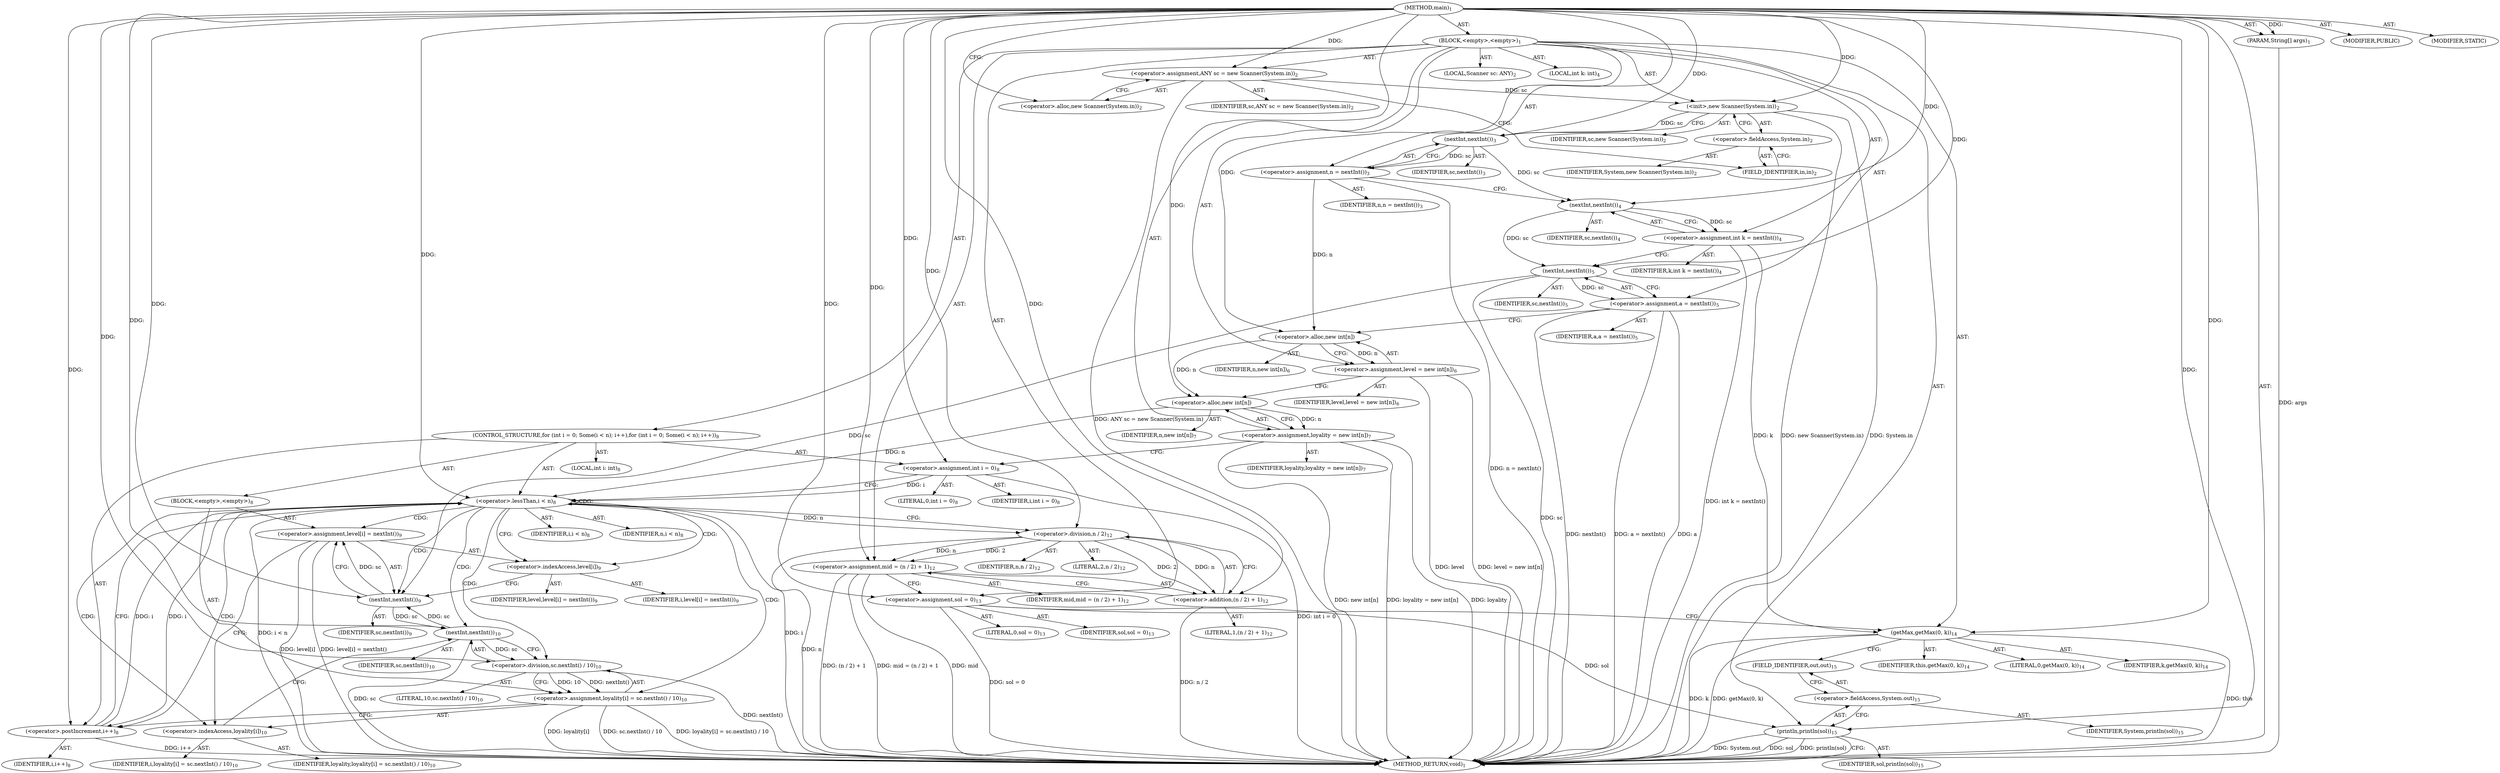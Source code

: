 digraph "main" {  
"19" [label = <(METHOD,main)<SUB>1</SUB>> ]
"20" [label = <(PARAM,String[] args)<SUB>1</SUB>> ]
"21" [label = <(BLOCK,&lt;empty&gt;,&lt;empty&gt;)<SUB>1</SUB>> ]
"4" [label = <(LOCAL,Scanner sc: ANY)<SUB>2</SUB>> ]
"22" [label = <(&lt;operator&gt;.assignment,ANY sc = new Scanner(System.in))<SUB>2</SUB>> ]
"23" [label = <(IDENTIFIER,sc,ANY sc = new Scanner(System.in))<SUB>2</SUB>> ]
"24" [label = <(&lt;operator&gt;.alloc,new Scanner(System.in))<SUB>2</SUB>> ]
"25" [label = <(&lt;init&gt;,new Scanner(System.in))<SUB>2</SUB>> ]
"3" [label = <(IDENTIFIER,sc,new Scanner(System.in))<SUB>2</SUB>> ]
"26" [label = <(&lt;operator&gt;.fieldAccess,System.in)<SUB>2</SUB>> ]
"27" [label = <(IDENTIFIER,System,new Scanner(System.in))<SUB>2</SUB>> ]
"28" [label = <(FIELD_IDENTIFIER,in,in)<SUB>2</SUB>> ]
"29" [label = <(&lt;operator&gt;.assignment,n = nextInt())<SUB>3</SUB>> ]
"30" [label = <(IDENTIFIER,n,n = nextInt())<SUB>3</SUB>> ]
"31" [label = <(nextInt,nextInt())<SUB>3</SUB>> ]
"32" [label = <(IDENTIFIER,sc,nextInt())<SUB>3</SUB>> ]
"33" [label = <(LOCAL,int k: int)<SUB>4</SUB>> ]
"34" [label = <(&lt;operator&gt;.assignment,int k = nextInt())<SUB>4</SUB>> ]
"35" [label = <(IDENTIFIER,k,int k = nextInt())<SUB>4</SUB>> ]
"36" [label = <(nextInt,nextInt())<SUB>4</SUB>> ]
"37" [label = <(IDENTIFIER,sc,nextInt())<SUB>4</SUB>> ]
"38" [label = <(&lt;operator&gt;.assignment,a = nextInt())<SUB>5</SUB>> ]
"39" [label = <(IDENTIFIER,a,a = nextInt())<SUB>5</SUB>> ]
"40" [label = <(nextInt,nextInt())<SUB>5</SUB>> ]
"41" [label = <(IDENTIFIER,sc,nextInt())<SUB>5</SUB>> ]
"42" [label = <(&lt;operator&gt;.assignment,level = new int[n])<SUB>6</SUB>> ]
"43" [label = <(IDENTIFIER,level,level = new int[n])<SUB>6</SUB>> ]
"44" [label = <(&lt;operator&gt;.alloc,new int[n])> ]
"45" [label = <(IDENTIFIER,n,new int[n])<SUB>6</SUB>> ]
"46" [label = <(&lt;operator&gt;.assignment,loyality = new int[n])<SUB>7</SUB>> ]
"47" [label = <(IDENTIFIER,loyality,loyality = new int[n])<SUB>7</SUB>> ]
"48" [label = <(&lt;operator&gt;.alloc,new int[n])> ]
"49" [label = <(IDENTIFIER,n,new int[n])<SUB>7</SUB>> ]
"50" [label = <(CONTROL_STRUCTURE,for (int i = 0; Some(i &lt; n); i++),for (int i = 0; Some(i &lt; n); i++))<SUB>8</SUB>> ]
"51" [label = <(LOCAL,int i: int)<SUB>8</SUB>> ]
"52" [label = <(&lt;operator&gt;.assignment,int i = 0)<SUB>8</SUB>> ]
"53" [label = <(IDENTIFIER,i,int i = 0)<SUB>8</SUB>> ]
"54" [label = <(LITERAL,0,int i = 0)<SUB>8</SUB>> ]
"55" [label = <(&lt;operator&gt;.lessThan,i &lt; n)<SUB>8</SUB>> ]
"56" [label = <(IDENTIFIER,i,i &lt; n)<SUB>8</SUB>> ]
"57" [label = <(IDENTIFIER,n,i &lt; n)<SUB>8</SUB>> ]
"58" [label = <(&lt;operator&gt;.postIncrement,i++)<SUB>8</SUB>> ]
"59" [label = <(IDENTIFIER,i,i++)<SUB>8</SUB>> ]
"60" [label = <(BLOCK,&lt;empty&gt;,&lt;empty&gt;)<SUB>8</SUB>> ]
"61" [label = <(&lt;operator&gt;.assignment,level[i] = nextInt())<SUB>9</SUB>> ]
"62" [label = <(&lt;operator&gt;.indexAccess,level[i])<SUB>9</SUB>> ]
"63" [label = <(IDENTIFIER,level,level[i] = nextInt())<SUB>9</SUB>> ]
"64" [label = <(IDENTIFIER,i,level[i] = nextInt())<SUB>9</SUB>> ]
"65" [label = <(nextInt,nextInt())<SUB>9</SUB>> ]
"66" [label = <(IDENTIFIER,sc,nextInt())<SUB>9</SUB>> ]
"67" [label = <(&lt;operator&gt;.assignment,loyality[i] = sc.nextInt() / 10)<SUB>10</SUB>> ]
"68" [label = <(&lt;operator&gt;.indexAccess,loyality[i])<SUB>10</SUB>> ]
"69" [label = <(IDENTIFIER,loyality,loyality[i] = sc.nextInt() / 10)<SUB>10</SUB>> ]
"70" [label = <(IDENTIFIER,i,loyality[i] = sc.nextInt() / 10)<SUB>10</SUB>> ]
"71" [label = <(&lt;operator&gt;.division,sc.nextInt() / 10)<SUB>10</SUB>> ]
"72" [label = <(nextInt,nextInt())<SUB>10</SUB>> ]
"73" [label = <(IDENTIFIER,sc,nextInt())<SUB>10</SUB>> ]
"74" [label = <(LITERAL,10,sc.nextInt() / 10)<SUB>10</SUB>> ]
"75" [label = <(&lt;operator&gt;.assignment,mid = (n / 2) + 1)<SUB>12</SUB>> ]
"76" [label = <(IDENTIFIER,mid,mid = (n / 2) + 1)<SUB>12</SUB>> ]
"77" [label = <(&lt;operator&gt;.addition,(n / 2) + 1)<SUB>12</SUB>> ]
"78" [label = <(&lt;operator&gt;.division,n / 2)<SUB>12</SUB>> ]
"79" [label = <(IDENTIFIER,n,n / 2)<SUB>12</SUB>> ]
"80" [label = <(LITERAL,2,n / 2)<SUB>12</SUB>> ]
"81" [label = <(LITERAL,1,(n / 2) + 1)<SUB>12</SUB>> ]
"82" [label = <(&lt;operator&gt;.assignment,sol = 0)<SUB>13</SUB>> ]
"83" [label = <(IDENTIFIER,sol,sol = 0)<SUB>13</SUB>> ]
"84" [label = <(LITERAL,0,sol = 0)<SUB>13</SUB>> ]
"85" [label = <(getMax,getMax(0, k))<SUB>14</SUB>> ]
"86" [label = <(IDENTIFIER,this,getMax(0, k))<SUB>14</SUB>> ]
"87" [label = <(LITERAL,0,getMax(0, k))<SUB>14</SUB>> ]
"88" [label = <(IDENTIFIER,k,getMax(0, k))<SUB>14</SUB>> ]
"89" [label = <(println,println(sol))<SUB>15</SUB>> ]
"90" [label = <(&lt;operator&gt;.fieldAccess,System.out)<SUB>15</SUB>> ]
"91" [label = <(IDENTIFIER,System,println(sol))<SUB>15</SUB>> ]
"92" [label = <(FIELD_IDENTIFIER,out,out)<SUB>15</SUB>> ]
"93" [label = <(IDENTIFIER,sol,println(sol))<SUB>15</SUB>> ]
"94" [label = <(MODIFIER,PUBLIC)> ]
"95" [label = <(MODIFIER,STATIC)> ]
"96" [label = <(METHOD_RETURN,void)<SUB>1</SUB>> ]
  "19" -> "20"  [ label = "AST: "] 
  "19" -> "21"  [ label = "AST: "] 
  "19" -> "94"  [ label = "AST: "] 
  "19" -> "95"  [ label = "AST: "] 
  "19" -> "96"  [ label = "AST: "] 
  "21" -> "4"  [ label = "AST: "] 
  "21" -> "22"  [ label = "AST: "] 
  "21" -> "25"  [ label = "AST: "] 
  "21" -> "29"  [ label = "AST: "] 
  "21" -> "33"  [ label = "AST: "] 
  "21" -> "34"  [ label = "AST: "] 
  "21" -> "38"  [ label = "AST: "] 
  "21" -> "42"  [ label = "AST: "] 
  "21" -> "46"  [ label = "AST: "] 
  "21" -> "50"  [ label = "AST: "] 
  "21" -> "75"  [ label = "AST: "] 
  "21" -> "82"  [ label = "AST: "] 
  "21" -> "85"  [ label = "AST: "] 
  "21" -> "89"  [ label = "AST: "] 
  "22" -> "23"  [ label = "AST: "] 
  "22" -> "24"  [ label = "AST: "] 
  "25" -> "3"  [ label = "AST: "] 
  "25" -> "26"  [ label = "AST: "] 
  "26" -> "27"  [ label = "AST: "] 
  "26" -> "28"  [ label = "AST: "] 
  "29" -> "30"  [ label = "AST: "] 
  "29" -> "31"  [ label = "AST: "] 
  "31" -> "32"  [ label = "AST: "] 
  "34" -> "35"  [ label = "AST: "] 
  "34" -> "36"  [ label = "AST: "] 
  "36" -> "37"  [ label = "AST: "] 
  "38" -> "39"  [ label = "AST: "] 
  "38" -> "40"  [ label = "AST: "] 
  "40" -> "41"  [ label = "AST: "] 
  "42" -> "43"  [ label = "AST: "] 
  "42" -> "44"  [ label = "AST: "] 
  "44" -> "45"  [ label = "AST: "] 
  "46" -> "47"  [ label = "AST: "] 
  "46" -> "48"  [ label = "AST: "] 
  "48" -> "49"  [ label = "AST: "] 
  "50" -> "51"  [ label = "AST: "] 
  "50" -> "52"  [ label = "AST: "] 
  "50" -> "55"  [ label = "AST: "] 
  "50" -> "58"  [ label = "AST: "] 
  "50" -> "60"  [ label = "AST: "] 
  "52" -> "53"  [ label = "AST: "] 
  "52" -> "54"  [ label = "AST: "] 
  "55" -> "56"  [ label = "AST: "] 
  "55" -> "57"  [ label = "AST: "] 
  "58" -> "59"  [ label = "AST: "] 
  "60" -> "61"  [ label = "AST: "] 
  "60" -> "67"  [ label = "AST: "] 
  "61" -> "62"  [ label = "AST: "] 
  "61" -> "65"  [ label = "AST: "] 
  "62" -> "63"  [ label = "AST: "] 
  "62" -> "64"  [ label = "AST: "] 
  "65" -> "66"  [ label = "AST: "] 
  "67" -> "68"  [ label = "AST: "] 
  "67" -> "71"  [ label = "AST: "] 
  "68" -> "69"  [ label = "AST: "] 
  "68" -> "70"  [ label = "AST: "] 
  "71" -> "72"  [ label = "AST: "] 
  "71" -> "74"  [ label = "AST: "] 
  "72" -> "73"  [ label = "AST: "] 
  "75" -> "76"  [ label = "AST: "] 
  "75" -> "77"  [ label = "AST: "] 
  "77" -> "78"  [ label = "AST: "] 
  "77" -> "81"  [ label = "AST: "] 
  "78" -> "79"  [ label = "AST: "] 
  "78" -> "80"  [ label = "AST: "] 
  "82" -> "83"  [ label = "AST: "] 
  "82" -> "84"  [ label = "AST: "] 
  "85" -> "86"  [ label = "AST: "] 
  "85" -> "87"  [ label = "AST: "] 
  "85" -> "88"  [ label = "AST: "] 
  "89" -> "90"  [ label = "AST: "] 
  "89" -> "93"  [ label = "AST: "] 
  "90" -> "91"  [ label = "AST: "] 
  "90" -> "92"  [ label = "AST: "] 
  "22" -> "28"  [ label = "CFG: "] 
  "25" -> "31"  [ label = "CFG: "] 
  "29" -> "36"  [ label = "CFG: "] 
  "34" -> "40"  [ label = "CFG: "] 
  "38" -> "44"  [ label = "CFG: "] 
  "42" -> "48"  [ label = "CFG: "] 
  "46" -> "52"  [ label = "CFG: "] 
  "75" -> "82"  [ label = "CFG: "] 
  "82" -> "85"  [ label = "CFG: "] 
  "85" -> "92"  [ label = "CFG: "] 
  "89" -> "96"  [ label = "CFG: "] 
  "24" -> "22"  [ label = "CFG: "] 
  "26" -> "25"  [ label = "CFG: "] 
  "31" -> "29"  [ label = "CFG: "] 
  "36" -> "34"  [ label = "CFG: "] 
  "40" -> "38"  [ label = "CFG: "] 
  "44" -> "42"  [ label = "CFG: "] 
  "48" -> "46"  [ label = "CFG: "] 
  "52" -> "55"  [ label = "CFG: "] 
  "55" -> "62"  [ label = "CFG: "] 
  "55" -> "78"  [ label = "CFG: "] 
  "58" -> "55"  [ label = "CFG: "] 
  "77" -> "75"  [ label = "CFG: "] 
  "90" -> "89"  [ label = "CFG: "] 
  "28" -> "26"  [ label = "CFG: "] 
  "61" -> "68"  [ label = "CFG: "] 
  "67" -> "58"  [ label = "CFG: "] 
  "78" -> "77"  [ label = "CFG: "] 
  "92" -> "90"  [ label = "CFG: "] 
  "62" -> "65"  [ label = "CFG: "] 
  "65" -> "61"  [ label = "CFG: "] 
  "68" -> "72"  [ label = "CFG: "] 
  "71" -> "67"  [ label = "CFG: "] 
  "72" -> "71"  [ label = "CFG: "] 
  "19" -> "24"  [ label = "CFG: "] 
  "20" -> "96"  [ label = "DDG: args"] 
  "22" -> "96"  [ label = "DDG: ANY sc = new Scanner(System.in)"] 
  "25" -> "96"  [ label = "DDG: System.in"] 
  "25" -> "96"  [ label = "DDG: new Scanner(System.in)"] 
  "29" -> "96"  [ label = "DDG: n = nextInt()"] 
  "34" -> "96"  [ label = "DDG: int k = nextInt()"] 
  "40" -> "96"  [ label = "DDG: sc"] 
  "38" -> "96"  [ label = "DDG: nextInt()"] 
  "38" -> "96"  [ label = "DDG: a = nextInt()"] 
  "42" -> "96"  [ label = "DDG: level"] 
  "42" -> "96"  [ label = "DDG: level = new int[n]"] 
  "46" -> "96"  [ label = "DDG: loyality"] 
  "46" -> "96"  [ label = "DDG: new int[n]"] 
  "46" -> "96"  [ label = "DDG: loyality = new int[n]"] 
  "52" -> "96"  [ label = "DDG: int i = 0"] 
  "55" -> "96"  [ label = "DDG: i"] 
  "55" -> "96"  [ label = "DDG: i &lt; n"] 
  "78" -> "96"  [ label = "DDG: n"] 
  "77" -> "96"  [ label = "DDG: n / 2"] 
  "75" -> "96"  [ label = "DDG: (n / 2) + 1"] 
  "75" -> "96"  [ label = "DDG: mid = (n / 2) + 1"] 
  "82" -> "96"  [ label = "DDG: sol = 0"] 
  "85" -> "96"  [ label = "DDG: k"] 
  "85" -> "96"  [ label = "DDG: getMax(0, k)"] 
  "89" -> "96"  [ label = "DDG: System.out"] 
  "89" -> "96"  [ label = "DDG: sol"] 
  "89" -> "96"  [ label = "DDG: println(sol)"] 
  "61" -> "96"  [ label = "DDG: level[i]"] 
  "61" -> "96"  [ label = "DDG: level[i] = nextInt()"] 
  "67" -> "96"  [ label = "DDG: loyality[i]"] 
  "72" -> "96"  [ label = "DDG: sc"] 
  "71" -> "96"  [ label = "DDG: nextInt()"] 
  "67" -> "96"  [ label = "DDG: sc.nextInt() / 10"] 
  "67" -> "96"  [ label = "DDG: loyality[i] = sc.nextInt() / 10"] 
  "58" -> "96"  [ label = "DDG: i++"] 
  "38" -> "96"  [ label = "DDG: a"] 
  "85" -> "96"  [ label = "DDG: this"] 
  "75" -> "96"  [ label = "DDG: mid"] 
  "19" -> "20"  [ label = "DDG: "] 
  "19" -> "22"  [ label = "DDG: "] 
  "31" -> "29"  [ label = "DDG: sc"] 
  "36" -> "34"  [ label = "DDG: sc"] 
  "40" -> "38"  [ label = "DDG: sc"] 
  "44" -> "42"  [ label = "DDG: n"] 
  "48" -> "46"  [ label = "DDG: n"] 
  "78" -> "75"  [ label = "DDG: n"] 
  "78" -> "75"  [ label = "DDG: 2"] 
  "19" -> "75"  [ label = "DDG: "] 
  "19" -> "82"  [ label = "DDG: "] 
  "22" -> "25"  [ label = "DDG: sc"] 
  "19" -> "25"  [ label = "DDG: "] 
  "19" -> "52"  [ label = "DDG: "] 
  "19" -> "85"  [ label = "DDG: "] 
  "34" -> "85"  [ label = "DDG: k"] 
  "82" -> "89"  [ label = "DDG: sol"] 
  "19" -> "89"  [ label = "DDG: "] 
  "25" -> "31"  [ label = "DDG: sc"] 
  "19" -> "31"  [ label = "DDG: "] 
  "31" -> "36"  [ label = "DDG: sc"] 
  "19" -> "36"  [ label = "DDG: "] 
  "36" -> "40"  [ label = "DDG: sc"] 
  "19" -> "40"  [ label = "DDG: "] 
  "29" -> "44"  [ label = "DDG: n"] 
  "19" -> "44"  [ label = "DDG: "] 
  "44" -> "48"  [ label = "DDG: n"] 
  "19" -> "48"  [ label = "DDG: "] 
  "52" -> "55"  [ label = "DDG: i"] 
  "58" -> "55"  [ label = "DDG: i"] 
  "19" -> "55"  [ label = "DDG: "] 
  "48" -> "55"  [ label = "DDG: n"] 
  "55" -> "58"  [ label = "DDG: i"] 
  "19" -> "58"  [ label = "DDG: "] 
  "65" -> "61"  [ label = "DDG: sc"] 
  "71" -> "67"  [ label = "DDG: nextInt()"] 
  "71" -> "67"  [ label = "DDG: 10"] 
  "78" -> "77"  [ label = "DDG: n"] 
  "78" -> "77"  [ label = "DDG: 2"] 
  "19" -> "77"  [ label = "DDG: "] 
  "55" -> "78"  [ label = "DDG: n"] 
  "19" -> "78"  [ label = "DDG: "] 
  "40" -> "65"  [ label = "DDG: sc"] 
  "72" -> "65"  [ label = "DDG: sc"] 
  "19" -> "65"  [ label = "DDG: "] 
  "72" -> "71"  [ label = "DDG: sc"] 
  "19" -> "71"  [ label = "DDG: "] 
  "65" -> "72"  [ label = "DDG: sc"] 
  "19" -> "72"  [ label = "DDG: "] 
  "55" -> "58"  [ label = "CDG: "] 
  "55" -> "68"  [ label = "CDG: "] 
  "55" -> "61"  [ label = "CDG: "] 
  "55" -> "65"  [ label = "CDG: "] 
  "55" -> "71"  [ label = "CDG: "] 
  "55" -> "55"  [ label = "CDG: "] 
  "55" -> "72"  [ label = "CDG: "] 
  "55" -> "67"  [ label = "CDG: "] 
  "55" -> "62"  [ label = "CDG: "] 
}
